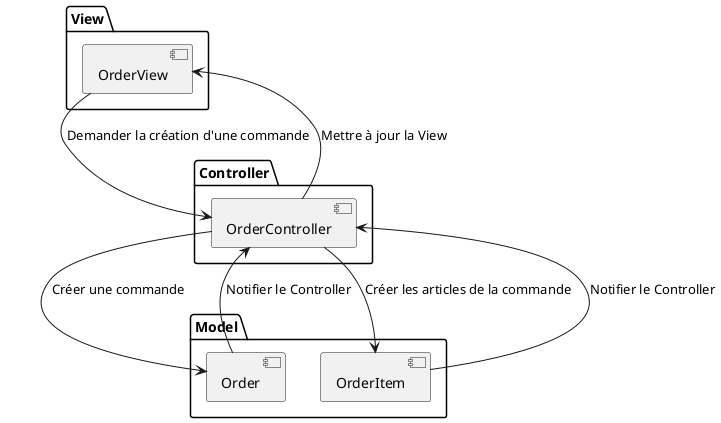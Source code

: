 @startuml
package View {
    [OrderView] 
}

package Controller {
    [OrderController] 
}

package Model {
    [Order] 
    [OrderItem]
}

[OrderView] --> [OrderController] : Demander la création d'une commande
[OrderController] --> [Order] : Créer une commande
[OrderController] --> [OrderItem] : Créer les articles de la commande
[OrderItem] --> [OrderController] : Notifier le Controller
[Order] --> [OrderController] : Notifier le Controller
[OrderController] --> [OrderView] : Mettre à jour la View 
@enduml